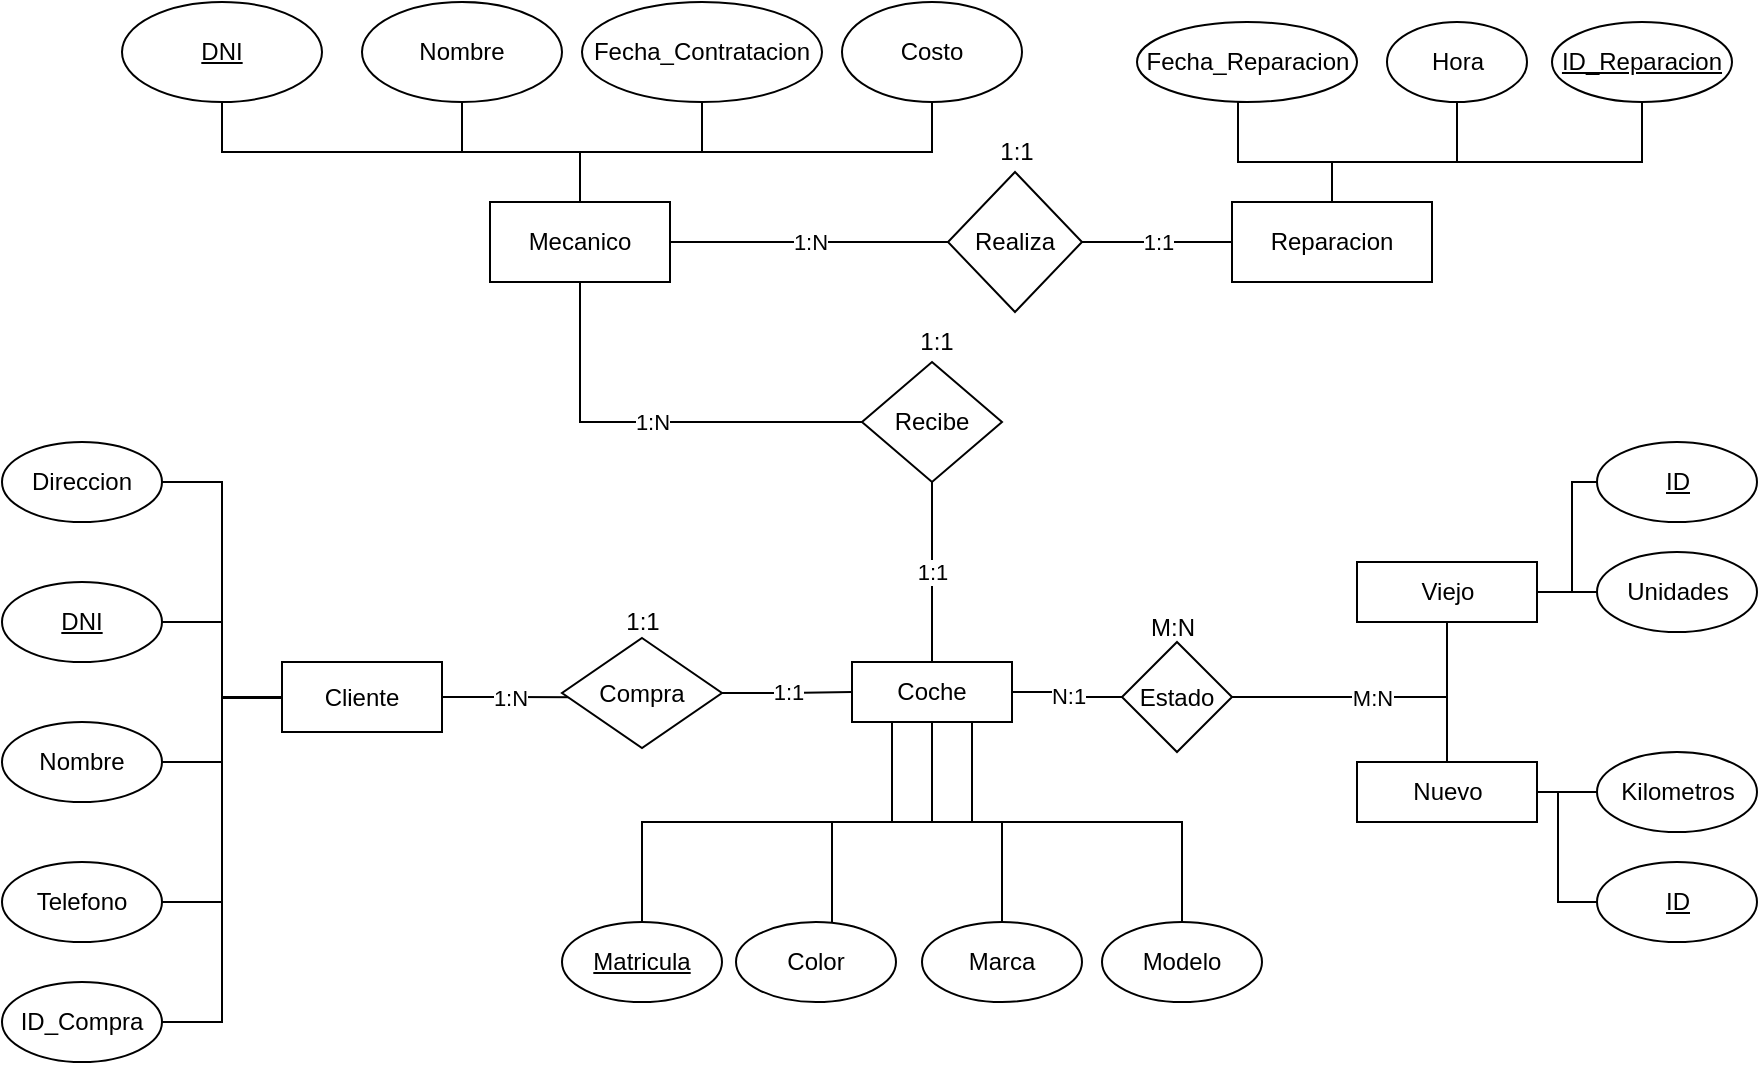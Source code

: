 <mxfile version="21.1.8" type="github" pages="2">
  <diagram id="C5RBs43oDa-KdzZeNtuy" name="Page-1">
    <mxGraphModel dx="930" dy="1923" grid="1" gridSize="10" guides="1" tooltips="1" connect="1" arrows="1" fold="1" page="1" pageScale="1" pageWidth="827" pageHeight="1169" math="0" shadow="0">
      <root>
        <mxCell id="WIyWlLk6GJQsqaUBKTNV-0" />
        <mxCell id="WIyWlLk6GJQsqaUBKTNV-1" parent="WIyWlLk6GJQsqaUBKTNV-0" />
        <mxCell id="p7NQFmrpBCgKbN2gbEfo-41" value="1:N" style="edgeStyle=orthogonalEdgeStyle;rounded=0;orthogonalLoop=1;jettySize=auto;html=1;exitX=1;exitY=0.5;exitDx=0;exitDy=0;entryX=0.1;entryY=0.538;entryDx=0;entryDy=0;entryPerimeter=0;endArrow=none;endFill=0;" edge="1" parent="WIyWlLk6GJQsqaUBKTNV-1" source="p7NQFmrpBCgKbN2gbEfo-0" target="p7NQFmrpBCgKbN2gbEfo-5">
          <mxGeometry relative="1" as="geometry" />
        </mxCell>
        <mxCell id="tPCCRedvQT7HagO8W9tB-3" value="" style="edgeStyle=orthogonalEdgeStyle;rounded=0;orthogonalLoop=1;jettySize=auto;html=1;entryX=1;entryY=0.5;entryDx=0;entryDy=0;endArrow=none;endFill=0;" edge="1" parent="WIyWlLk6GJQsqaUBKTNV-1" source="p7NQFmrpBCgKbN2gbEfo-0" target="tPCCRedvQT7HagO8W9tB-5">
          <mxGeometry relative="1" as="geometry">
            <mxPoint x="215" y="312.5" as="targetPoint" />
          </mxGeometry>
        </mxCell>
        <mxCell id="p7NQFmrpBCgKbN2gbEfo-0" value="Cliente" style="rounded=0;whiteSpace=wrap;html=1;" vertex="1" parent="WIyWlLk6GJQsqaUBKTNV-1">
          <mxGeometry x="175" y="220" width="80" height="35" as="geometry" />
        </mxCell>
        <mxCell id="p7NQFmrpBCgKbN2gbEfo-31" style="edgeStyle=orthogonalEdgeStyle;rounded=0;orthogonalLoop=1;jettySize=auto;html=1;exitX=0.25;exitY=1;exitDx=0;exitDy=0;endArrow=none;endFill=0;" edge="1" parent="WIyWlLk6GJQsqaUBKTNV-1" source="p7NQFmrpBCgKbN2gbEfo-1" target="p7NQFmrpBCgKbN2gbEfo-25">
          <mxGeometry relative="1" as="geometry" />
        </mxCell>
        <mxCell id="p7NQFmrpBCgKbN2gbEfo-32" style="edgeStyle=orthogonalEdgeStyle;rounded=0;orthogonalLoop=1;jettySize=auto;html=1;exitX=0.5;exitY=1;exitDx=0;exitDy=0;entryX=0.675;entryY=0.075;entryDx=0;entryDy=0;entryPerimeter=0;endArrow=none;endFill=0;" edge="1" parent="WIyWlLk6GJQsqaUBKTNV-1" source="p7NQFmrpBCgKbN2gbEfo-1" target="p7NQFmrpBCgKbN2gbEfo-24">
          <mxGeometry relative="1" as="geometry">
            <Array as="points">
              <mxPoint x="500" y="300" />
              <mxPoint x="450" y="300" />
              <mxPoint x="450" y="363" />
              <mxPoint x="456" y="363" />
            </Array>
          </mxGeometry>
        </mxCell>
        <mxCell id="p7NQFmrpBCgKbN2gbEfo-33" style="edgeStyle=orthogonalEdgeStyle;rounded=0;orthogonalLoop=1;jettySize=auto;html=1;exitX=0.75;exitY=1;exitDx=0;exitDy=0;endArrow=none;endFill=0;" edge="1" parent="WIyWlLk6GJQsqaUBKTNV-1" source="p7NQFmrpBCgKbN2gbEfo-1" target="p7NQFmrpBCgKbN2gbEfo-27">
          <mxGeometry relative="1" as="geometry" />
        </mxCell>
        <mxCell id="p7NQFmrpBCgKbN2gbEfo-34" style="edgeStyle=orthogonalEdgeStyle;rounded=0;orthogonalLoop=1;jettySize=auto;html=1;exitX=0.5;exitY=1;exitDx=0;exitDy=0;endArrow=none;endFill=0;" edge="1" parent="WIyWlLk6GJQsqaUBKTNV-1" source="p7NQFmrpBCgKbN2gbEfo-1" target="p7NQFmrpBCgKbN2gbEfo-26">
          <mxGeometry relative="1" as="geometry" />
        </mxCell>
        <mxCell id="p7NQFmrpBCgKbN2gbEfo-66" value="N:1" style="edgeStyle=orthogonalEdgeStyle;rounded=0;orthogonalLoop=1;jettySize=auto;html=1;exitX=1;exitY=0.5;exitDx=0;exitDy=0;entryX=0;entryY=0.5;entryDx=0;entryDy=0;endArrow=none;endFill=0;" edge="1" parent="WIyWlLk6GJQsqaUBKTNV-1" source="p7NQFmrpBCgKbN2gbEfo-1" target="p7NQFmrpBCgKbN2gbEfo-62">
          <mxGeometry relative="1" as="geometry" />
        </mxCell>
        <mxCell id="p7NQFmrpBCgKbN2gbEfo-1" value="Coche" style="rounded=0;whiteSpace=wrap;html=1;" vertex="1" parent="WIyWlLk6GJQsqaUBKTNV-1">
          <mxGeometry x="460" y="220" width="80" height="30" as="geometry" />
        </mxCell>
        <mxCell id="p7NQFmrpBCgKbN2gbEfo-36" style="edgeStyle=orthogonalEdgeStyle;rounded=0;orthogonalLoop=1;jettySize=auto;html=1;exitX=1;exitY=0.25;exitDx=0;exitDy=0;endArrow=none;endFill=0;" edge="1" parent="WIyWlLk6GJQsqaUBKTNV-1" source="p7NQFmrpBCgKbN2gbEfo-2" target="p7NQFmrpBCgKbN2gbEfo-20">
          <mxGeometry relative="1" as="geometry">
            <Array as="points">
              <mxPoint x="802.5" y="285" />
            </Array>
          </mxGeometry>
        </mxCell>
        <mxCell id="p7NQFmrpBCgKbN2gbEfo-69" style="edgeStyle=orthogonalEdgeStyle;rounded=0;orthogonalLoop=1;jettySize=auto;html=1;exitX=1;exitY=0.5;exitDx=0;exitDy=0;entryX=0;entryY=0.5;entryDx=0;entryDy=0;endArrow=none;endFill=0;" edge="1" parent="WIyWlLk6GJQsqaUBKTNV-1" source="p7NQFmrpBCgKbN2gbEfo-2" target="p7NQFmrpBCgKbN2gbEfo-68">
          <mxGeometry relative="1" as="geometry">
            <Array as="points">
              <mxPoint x="813" y="285" />
              <mxPoint x="813" y="340" />
            </Array>
          </mxGeometry>
        </mxCell>
        <mxCell id="p7NQFmrpBCgKbN2gbEfo-2" value="Nuevo" style="rounded=0;whiteSpace=wrap;html=1;" vertex="1" parent="WIyWlLk6GJQsqaUBKTNV-1">
          <mxGeometry x="712.5" y="270" width="90" height="30" as="geometry" />
        </mxCell>
        <mxCell id="p7NQFmrpBCgKbN2gbEfo-35" style="edgeStyle=orthogonalEdgeStyle;rounded=0;orthogonalLoop=1;jettySize=auto;html=1;exitX=1;exitY=0.5;exitDx=0;exitDy=0;endArrow=none;endFill=0;" edge="1" parent="WIyWlLk6GJQsqaUBKTNV-1" source="p7NQFmrpBCgKbN2gbEfo-3" target="p7NQFmrpBCgKbN2gbEfo-19">
          <mxGeometry relative="1" as="geometry" />
        </mxCell>
        <mxCell id="p7NQFmrpBCgKbN2gbEfo-70" style="edgeStyle=orthogonalEdgeStyle;rounded=0;orthogonalLoop=1;jettySize=auto;html=1;exitX=1;exitY=0.5;exitDx=0;exitDy=0;entryX=0;entryY=0.5;entryDx=0;entryDy=0;endArrow=none;endFill=0;" edge="1" parent="WIyWlLk6GJQsqaUBKTNV-1" source="p7NQFmrpBCgKbN2gbEfo-3" target="p7NQFmrpBCgKbN2gbEfo-67">
          <mxGeometry relative="1" as="geometry">
            <Array as="points">
              <mxPoint x="820" y="185" />
              <mxPoint x="820" y="130" />
            </Array>
          </mxGeometry>
        </mxCell>
        <mxCell id="p7NQFmrpBCgKbN2gbEfo-3" value="Viejo" style="rounded=0;whiteSpace=wrap;html=1;" vertex="1" parent="WIyWlLk6GJQsqaUBKTNV-1">
          <mxGeometry x="712.5" y="170" width="90" height="30" as="geometry" />
        </mxCell>
        <mxCell id="p7NQFmrpBCgKbN2gbEfo-57" value="1:N" style="edgeStyle=orthogonalEdgeStyle;rounded=0;orthogonalLoop=1;jettySize=auto;html=1;exitX=1;exitY=0.5;exitDx=0;exitDy=0;entryX=0;entryY=0.5;entryDx=0;entryDy=0;endArrow=none;endFill=0;" edge="1" parent="WIyWlLk6GJQsqaUBKTNV-1" source="p7NQFmrpBCgKbN2gbEfo-4" target="p7NQFmrpBCgKbN2gbEfo-56">
          <mxGeometry relative="1" as="geometry" />
        </mxCell>
        <mxCell id="p7NQFmrpBCgKbN2gbEfo-4" value="Mecanico" style="rounded=0;whiteSpace=wrap;html=1;" vertex="1" parent="WIyWlLk6GJQsqaUBKTNV-1">
          <mxGeometry x="279" y="-10" width="90" height="40" as="geometry" />
        </mxCell>
        <mxCell id="p7NQFmrpBCgKbN2gbEfo-42" value="1:1" style="edgeStyle=orthogonalEdgeStyle;rounded=0;orthogonalLoop=1;jettySize=auto;html=1;exitX=1;exitY=0.5;exitDx=0;exitDy=0;endArrow=none;endFill=0;" edge="1" parent="WIyWlLk6GJQsqaUBKTNV-1" source="p7NQFmrpBCgKbN2gbEfo-5" target="p7NQFmrpBCgKbN2gbEfo-1">
          <mxGeometry relative="1" as="geometry" />
        </mxCell>
        <mxCell id="p7NQFmrpBCgKbN2gbEfo-5" value="Compra" style="rhombus;whiteSpace=wrap;html=1;" vertex="1" parent="WIyWlLk6GJQsqaUBKTNV-1">
          <mxGeometry x="315" y="208" width="80" height="55" as="geometry" />
        </mxCell>
        <mxCell id="p7NQFmrpBCgKbN2gbEfo-43" value="1:N" style="edgeStyle=orthogonalEdgeStyle;rounded=0;orthogonalLoop=1;jettySize=auto;html=1;exitX=0;exitY=0.5;exitDx=0;exitDy=0;entryX=0.5;entryY=1;entryDx=0;entryDy=0;endArrow=none;endFill=0;" edge="1" parent="WIyWlLk6GJQsqaUBKTNV-1" source="p7NQFmrpBCgKbN2gbEfo-6" target="p7NQFmrpBCgKbN2gbEfo-4">
          <mxGeometry relative="1" as="geometry" />
        </mxCell>
        <mxCell id="p7NQFmrpBCgKbN2gbEfo-44" value="1:1" style="edgeStyle=orthogonalEdgeStyle;rounded=0;orthogonalLoop=1;jettySize=auto;html=1;exitX=0.5;exitY=1;exitDx=0;exitDy=0;endArrow=none;endFill=0;" edge="1" parent="WIyWlLk6GJQsqaUBKTNV-1" source="p7NQFmrpBCgKbN2gbEfo-6" target="p7NQFmrpBCgKbN2gbEfo-1">
          <mxGeometry relative="1" as="geometry">
            <Array as="points">
              <mxPoint x="500" y="130" />
            </Array>
          </mxGeometry>
        </mxCell>
        <mxCell id="p7NQFmrpBCgKbN2gbEfo-6" value="Recibe" style="rhombus;whiteSpace=wrap;html=1;" vertex="1" parent="WIyWlLk6GJQsqaUBKTNV-1">
          <mxGeometry x="465" y="70" width="70" height="60" as="geometry" />
        </mxCell>
        <mxCell id="p7NQFmrpBCgKbN2gbEfo-38" style="edgeStyle=orthogonalEdgeStyle;rounded=0;orthogonalLoop=1;jettySize=auto;html=1;exitX=1;exitY=0.5;exitDx=0;exitDy=0;endArrow=none;endFill=0;" edge="1" parent="WIyWlLk6GJQsqaUBKTNV-1" source="p7NQFmrpBCgKbN2gbEfo-7" target="p7NQFmrpBCgKbN2gbEfo-0">
          <mxGeometry relative="1" as="geometry" />
        </mxCell>
        <mxCell id="p7NQFmrpBCgKbN2gbEfo-7" value="&lt;u&gt;DNI&lt;/u&gt;" style="ellipse;whiteSpace=wrap;html=1;" vertex="1" parent="WIyWlLk6GJQsqaUBKTNV-1">
          <mxGeometry x="35" y="180" width="80" height="40" as="geometry" />
        </mxCell>
        <mxCell id="p7NQFmrpBCgKbN2gbEfo-39" style="edgeStyle=orthogonalEdgeStyle;rounded=0;orthogonalLoop=1;jettySize=auto;html=1;exitX=1;exitY=0.5;exitDx=0;exitDy=0;endArrow=none;endFill=0;" edge="1" parent="WIyWlLk6GJQsqaUBKTNV-1" source="p7NQFmrpBCgKbN2gbEfo-8" target="p7NQFmrpBCgKbN2gbEfo-0">
          <mxGeometry relative="1" as="geometry" />
        </mxCell>
        <mxCell id="p7NQFmrpBCgKbN2gbEfo-8" value="Nombre" style="ellipse;whiteSpace=wrap;html=1;" vertex="1" parent="WIyWlLk6GJQsqaUBKTNV-1">
          <mxGeometry x="35" y="250" width="80" height="40" as="geometry" />
        </mxCell>
        <mxCell id="p7NQFmrpBCgKbN2gbEfo-45" style="edgeStyle=orthogonalEdgeStyle;rounded=0;orthogonalLoop=1;jettySize=auto;html=1;exitX=0.5;exitY=1;exitDx=0;exitDy=0;endArrow=none;endFill=0;" edge="1" parent="WIyWlLk6GJQsqaUBKTNV-1" source="p7NQFmrpBCgKbN2gbEfo-9" target="p7NQFmrpBCgKbN2gbEfo-4">
          <mxGeometry relative="1" as="geometry" />
        </mxCell>
        <mxCell id="p7NQFmrpBCgKbN2gbEfo-9" value="DNI" style="ellipse;whiteSpace=wrap;html=1;fontStyle=4" vertex="1" parent="WIyWlLk6GJQsqaUBKTNV-1">
          <mxGeometry x="95" y="-110" width="100" height="50" as="geometry" />
        </mxCell>
        <mxCell id="p7NQFmrpBCgKbN2gbEfo-48" style="edgeStyle=orthogonalEdgeStyle;rounded=0;orthogonalLoop=1;jettySize=auto;html=1;exitX=0.5;exitY=1;exitDx=0;exitDy=0;endArrow=none;endFill=0;" edge="1" parent="WIyWlLk6GJQsqaUBKTNV-1" source="p7NQFmrpBCgKbN2gbEfo-13" target="p7NQFmrpBCgKbN2gbEfo-4">
          <mxGeometry relative="1" as="geometry" />
        </mxCell>
        <mxCell id="p7NQFmrpBCgKbN2gbEfo-13" value="Costo" style="ellipse;whiteSpace=wrap;html=1;" vertex="1" parent="WIyWlLk6GJQsqaUBKTNV-1">
          <mxGeometry x="455" y="-110" width="90" height="50" as="geometry" />
        </mxCell>
        <mxCell id="p7NQFmrpBCgKbN2gbEfo-47" style="edgeStyle=orthogonalEdgeStyle;rounded=0;orthogonalLoop=1;jettySize=auto;html=1;exitX=0.5;exitY=1;exitDx=0;exitDy=0;endArrow=none;endFill=0;" edge="1" parent="WIyWlLk6GJQsqaUBKTNV-1" source="p7NQFmrpBCgKbN2gbEfo-14" target="p7NQFmrpBCgKbN2gbEfo-4">
          <mxGeometry relative="1" as="geometry" />
        </mxCell>
        <mxCell id="p7NQFmrpBCgKbN2gbEfo-14" value="Fecha_Contratacion" style="ellipse;whiteSpace=wrap;html=1;" vertex="1" parent="WIyWlLk6GJQsqaUBKTNV-1">
          <mxGeometry x="325" y="-110" width="120" height="50" as="geometry" />
        </mxCell>
        <mxCell id="p7NQFmrpBCgKbN2gbEfo-46" style="edgeStyle=orthogonalEdgeStyle;rounded=0;orthogonalLoop=1;jettySize=auto;html=1;exitX=0.5;exitY=1;exitDx=0;exitDy=0;endArrow=none;endFill=0;" edge="1" parent="WIyWlLk6GJQsqaUBKTNV-1" source="p7NQFmrpBCgKbN2gbEfo-15" target="p7NQFmrpBCgKbN2gbEfo-4">
          <mxGeometry relative="1" as="geometry" />
        </mxCell>
        <mxCell id="p7NQFmrpBCgKbN2gbEfo-15" value="Nombre" style="ellipse;whiteSpace=wrap;html=1;" vertex="1" parent="WIyWlLk6GJQsqaUBKTNV-1">
          <mxGeometry x="215" y="-110" width="100" height="50" as="geometry" />
        </mxCell>
        <mxCell id="p7NQFmrpBCgKbN2gbEfo-19" value="Unidades" style="ellipse;whiteSpace=wrap;html=1;" vertex="1" parent="WIyWlLk6GJQsqaUBKTNV-1">
          <mxGeometry x="832.5" y="165" width="80" height="40" as="geometry" />
        </mxCell>
        <mxCell id="p7NQFmrpBCgKbN2gbEfo-20" value="Kilometros" style="ellipse;whiteSpace=wrap;html=1;" vertex="1" parent="WIyWlLk6GJQsqaUBKTNV-1">
          <mxGeometry x="832.5" y="265" width="80" height="40" as="geometry" />
        </mxCell>
        <mxCell id="p7NQFmrpBCgKbN2gbEfo-21" value="Fecha_Reparacion" style="ellipse;whiteSpace=wrap;html=1;" vertex="1" parent="WIyWlLk6GJQsqaUBKTNV-1">
          <mxGeometry x="602.5" y="-100" width="110" height="40" as="geometry" />
        </mxCell>
        <mxCell id="p7NQFmrpBCgKbN2gbEfo-22" value="Hora" style="ellipse;whiteSpace=wrap;html=1;" vertex="1" parent="WIyWlLk6GJQsqaUBKTNV-1">
          <mxGeometry x="727.5" y="-100" width="70" height="40" as="geometry" />
        </mxCell>
        <mxCell id="p7NQFmrpBCgKbN2gbEfo-24" value="Color" style="ellipse;whiteSpace=wrap;html=1;" vertex="1" parent="WIyWlLk6GJQsqaUBKTNV-1">
          <mxGeometry x="402" y="350" width="80" height="40" as="geometry" />
        </mxCell>
        <mxCell id="p7NQFmrpBCgKbN2gbEfo-25" value="Matricula" style="ellipse;whiteSpace=wrap;html=1;fontStyle=4" vertex="1" parent="WIyWlLk6GJQsqaUBKTNV-1">
          <mxGeometry x="315" y="350" width="80" height="40" as="geometry" />
        </mxCell>
        <mxCell id="p7NQFmrpBCgKbN2gbEfo-26" value="Modelo" style="ellipse;whiteSpace=wrap;html=1;" vertex="1" parent="WIyWlLk6GJQsqaUBKTNV-1">
          <mxGeometry x="585" y="350" width="80" height="40" as="geometry" />
        </mxCell>
        <mxCell id="p7NQFmrpBCgKbN2gbEfo-27" value="Marca" style="ellipse;whiteSpace=wrap;html=1;" vertex="1" parent="WIyWlLk6GJQsqaUBKTNV-1">
          <mxGeometry x="495" y="350" width="80" height="40" as="geometry" />
        </mxCell>
        <mxCell id="p7NQFmrpBCgKbN2gbEfo-40" style="edgeStyle=orthogonalEdgeStyle;rounded=0;orthogonalLoop=1;jettySize=auto;html=1;exitX=1;exitY=0.5;exitDx=0;exitDy=0;endArrow=none;endFill=0;" edge="1" parent="WIyWlLk6GJQsqaUBKTNV-1" source="p7NQFmrpBCgKbN2gbEfo-28" target="p7NQFmrpBCgKbN2gbEfo-0">
          <mxGeometry relative="1" as="geometry">
            <Array as="points">
              <mxPoint x="145" y="340" />
              <mxPoint x="145" y="238" />
            </Array>
          </mxGeometry>
        </mxCell>
        <mxCell id="p7NQFmrpBCgKbN2gbEfo-28" value="Telefono" style="ellipse;whiteSpace=wrap;html=1;" vertex="1" parent="WIyWlLk6GJQsqaUBKTNV-1">
          <mxGeometry x="35" y="320" width="80" height="40" as="geometry" />
        </mxCell>
        <mxCell id="p7NQFmrpBCgKbN2gbEfo-37" style="edgeStyle=orthogonalEdgeStyle;rounded=0;orthogonalLoop=1;jettySize=auto;html=1;exitX=1;exitY=0.5;exitDx=0;exitDy=0;entryX=0;entryY=0.5;entryDx=0;entryDy=0;endArrow=none;endFill=0;" edge="1" parent="WIyWlLk6GJQsqaUBKTNV-1" source="p7NQFmrpBCgKbN2gbEfo-29" target="p7NQFmrpBCgKbN2gbEfo-0">
          <mxGeometry relative="1" as="geometry" />
        </mxCell>
        <mxCell id="p7NQFmrpBCgKbN2gbEfo-29" value="Direccion" style="ellipse;whiteSpace=wrap;html=1;" vertex="1" parent="WIyWlLk6GJQsqaUBKTNV-1">
          <mxGeometry x="35" y="110" width="80" height="40" as="geometry" />
        </mxCell>
        <mxCell id="p7NQFmrpBCgKbN2gbEfo-54" style="edgeStyle=orthogonalEdgeStyle;rounded=0;orthogonalLoop=1;jettySize=auto;html=1;exitX=0.5;exitY=0;exitDx=0;exitDy=0;entryX=0.5;entryY=1;entryDx=0;entryDy=0;endArrow=none;endFill=0;" edge="1" parent="WIyWlLk6GJQsqaUBKTNV-1" source="p7NQFmrpBCgKbN2gbEfo-52" target="p7NQFmrpBCgKbN2gbEfo-21">
          <mxGeometry relative="1" as="geometry">
            <Array as="points">
              <mxPoint x="700" y="-30" />
              <mxPoint x="653" y="-30" />
              <mxPoint x="653" y="-60" />
            </Array>
          </mxGeometry>
        </mxCell>
        <mxCell id="p7NQFmrpBCgKbN2gbEfo-55" style="edgeStyle=orthogonalEdgeStyle;rounded=0;orthogonalLoop=1;jettySize=auto;html=1;exitX=0.5;exitY=0;exitDx=0;exitDy=0;entryX=0.5;entryY=1;entryDx=0;entryDy=0;endArrow=none;endFill=0;" edge="1" parent="WIyWlLk6GJQsqaUBKTNV-1" source="p7NQFmrpBCgKbN2gbEfo-52" target="p7NQFmrpBCgKbN2gbEfo-22">
          <mxGeometry relative="1" as="geometry">
            <Array as="points">
              <mxPoint x="700" y="-30" />
              <mxPoint x="763" y="-30" />
            </Array>
          </mxGeometry>
        </mxCell>
        <mxCell id="p7NQFmrpBCgKbN2gbEfo-61" style="edgeStyle=orthogonalEdgeStyle;rounded=0;orthogonalLoop=1;jettySize=auto;html=1;exitX=0.5;exitY=0;exitDx=0;exitDy=0;entryX=0.5;entryY=1;entryDx=0;entryDy=0;endArrow=none;endFill=0;" edge="1" parent="WIyWlLk6GJQsqaUBKTNV-1" source="p7NQFmrpBCgKbN2gbEfo-52" target="p7NQFmrpBCgKbN2gbEfo-59">
          <mxGeometry relative="1" as="geometry">
            <Array as="points">
              <mxPoint x="700" y="-30" />
              <mxPoint x="855" y="-30" />
            </Array>
          </mxGeometry>
        </mxCell>
        <mxCell id="p7NQFmrpBCgKbN2gbEfo-52" value="Reparacion" style="rounded=0;whiteSpace=wrap;html=1;" vertex="1" parent="WIyWlLk6GJQsqaUBKTNV-1">
          <mxGeometry x="650" y="-10" width="100" height="40" as="geometry" />
        </mxCell>
        <mxCell id="p7NQFmrpBCgKbN2gbEfo-58" value="1:1" style="edgeStyle=orthogonalEdgeStyle;rounded=0;orthogonalLoop=1;jettySize=auto;html=1;exitX=1;exitY=0.5;exitDx=0;exitDy=0;endArrow=none;endFill=0;" edge="1" parent="WIyWlLk6GJQsqaUBKTNV-1" source="p7NQFmrpBCgKbN2gbEfo-56" target="p7NQFmrpBCgKbN2gbEfo-52">
          <mxGeometry relative="1" as="geometry" />
        </mxCell>
        <mxCell id="p7NQFmrpBCgKbN2gbEfo-56" value="Realiza" style="rhombus;whiteSpace=wrap;html=1;" vertex="1" parent="WIyWlLk6GJQsqaUBKTNV-1">
          <mxGeometry x="508" y="-25" width="67" height="70" as="geometry" />
        </mxCell>
        <mxCell id="p7NQFmrpBCgKbN2gbEfo-59" value="ID_Reparacion" style="ellipse;whiteSpace=wrap;html=1;fontStyle=4" vertex="1" parent="WIyWlLk6GJQsqaUBKTNV-1">
          <mxGeometry x="810" y="-100" width="90" height="40" as="geometry" />
        </mxCell>
        <mxCell id="p7NQFmrpBCgKbN2gbEfo-64" value="" style="edgeStyle=orthogonalEdgeStyle;rounded=0;orthogonalLoop=1;jettySize=auto;html=1;endArrow=none;endFill=0;" edge="1" parent="WIyWlLk6GJQsqaUBKTNV-1" source="p7NQFmrpBCgKbN2gbEfo-62" target="p7NQFmrpBCgKbN2gbEfo-3">
          <mxGeometry relative="1" as="geometry" />
        </mxCell>
        <mxCell id="p7NQFmrpBCgKbN2gbEfo-65" value="M:N" style="edgeStyle=orthogonalEdgeStyle;rounded=0;orthogonalLoop=1;jettySize=auto;html=1;exitX=1;exitY=0.5;exitDx=0;exitDy=0;endArrow=none;endFill=0;" edge="1" parent="WIyWlLk6GJQsqaUBKTNV-1" source="p7NQFmrpBCgKbN2gbEfo-62" target="p7NQFmrpBCgKbN2gbEfo-2">
          <mxGeometry relative="1" as="geometry" />
        </mxCell>
        <mxCell id="p7NQFmrpBCgKbN2gbEfo-62" value="Estado" style="rhombus;whiteSpace=wrap;html=1;" vertex="1" parent="WIyWlLk6GJQsqaUBKTNV-1">
          <mxGeometry x="595" y="210" width="55" height="55" as="geometry" />
        </mxCell>
        <mxCell id="p7NQFmrpBCgKbN2gbEfo-67" value="ID" style="ellipse;whiteSpace=wrap;html=1;fontStyle=4" vertex="1" parent="WIyWlLk6GJQsqaUBKTNV-1">
          <mxGeometry x="832.5" y="110" width="80" height="40" as="geometry" />
        </mxCell>
        <mxCell id="p7NQFmrpBCgKbN2gbEfo-68" value="ID" style="ellipse;whiteSpace=wrap;html=1;fontStyle=4" vertex="1" parent="WIyWlLk6GJQsqaUBKTNV-1">
          <mxGeometry x="832.5" y="320" width="80" height="40" as="geometry" />
        </mxCell>
        <mxCell id="tPCCRedvQT7HagO8W9tB-0" value="1:1" style="text;html=1;align=center;verticalAlign=middle;resizable=0;points=[];autosize=1;strokeColor=none;fillColor=none;" vertex="1" parent="WIyWlLk6GJQsqaUBKTNV-1">
          <mxGeometry x="482" y="45" width="40" height="30" as="geometry" />
        </mxCell>
        <mxCell id="tPCCRedvQT7HagO8W9tB-1" value="1:1" style="text;html=1;align=center;verticalAlign=middle;resizable=0;points=[];autosize=1;strokeColor=none;fillColor=none;" vertex="1" parent="WIyWlLk6GJQsqaUBKTNV-1">
          <mxGeometry x="521.5" y="-50" width="40" height="30" as="geometry" />
        </mxCell>
        <mxCell id="tPCCRedvQT7HagO8W9tB-5" value="ID_Compra" style="ellipse;whiteSpace=wrap;html=1;" vertex="1" parent="WIyWlLk6GJQsqaUBKTNV-1">
          <mxGeometry x="35" y="380" width="80" height="40" as="geometry" />
        </mxCell>
        <mxCell id="tPCCRedvQT7HagO8W9tB-6" value="1:1" style="text;html=1;align=center;verticalAlign=middle;resizable=0;points=[];autosize=1;strokeColor=none;fillColor=none;" vertex="1" parent="WIyWlLk6GJQsqaUBKTNV-1">
          <mxGeometry x="335" y="185" width="40" height="30" as="geometry" />
        </mxCell>
        <mxCell id="tPCCRedvQT7HagO8W9tB-7" value="M:N" style="text;html=1;align=center;verticalAlign=middle;resizable=0;points=[];autosize=1;strokeColor=none;fillColor=none;" vertex="1" parent="WIyWlLk6GJQsqaUBKTNV-1">
          <mxGeometry x="595" y="188" width="50" height="30" as="geometry" />
        </mxCell>
      </root>
    </mxGraphModel>
  </diagram>
  <diagram id="wWqYsBXPq4TM55hHlyB-" name="Page-2">
    <mxGraphModel dx="930" dy="754" grid="1" gridSize="10" guides="1" tooltips="1" connect="1" arrows="1" fold="1" page="1" pageScale="1" pageWidth="850" pageHeight="1100" math="0" shadow="0">
      <root>
        <mxCell id="0" />
        <mxCell id="1" parent="0" />
      </root>
    </mxGraphModel>
  </diagram>
</mxfile>
